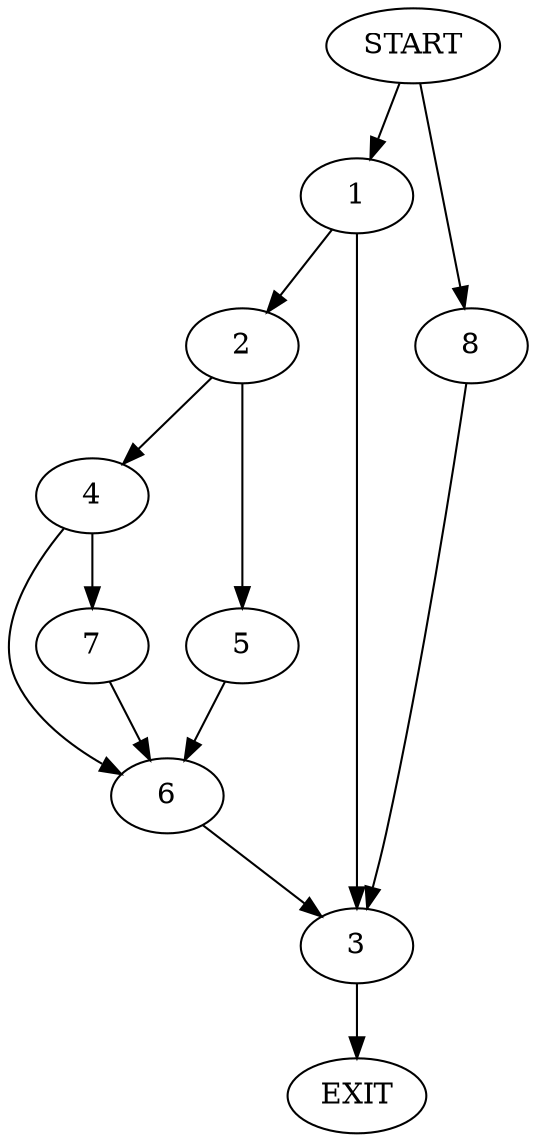 digraph {
0 [label="START"]
9 [label="EXIT"]
0 -> 1
1 -> 2
1 -> 3
3 -> 9
2 -> 4
2 -> 5
4 -> 6
4 -> 7
5 -> 6
6 -> 3
7 -> 6
0 -> 8
8 -> 3
}
